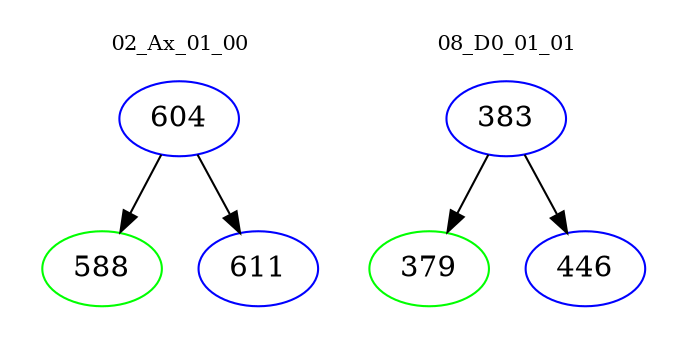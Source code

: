 digraph{
subgraph cluster_0 {
color = white
label = "02_Ax_01_00";
fontsize=10;
T0_604 [label="604", color="blue"]
T0_604 -> T0_588 [color="black"]
T0_588 [label="588", color="green"]
T0_604 -> T0_611 [color="black"]
T0_611 [label="611", color="blue"]
}
subgraph cluster_1 {
color = white
label = "08_D0_01_01";
fontsize=10;
T1_383 [label="383", color="blue"]
T1_383 -> T1_379 [color="black"]
T1_379 [label="379", color="green"]
T1_383 -> T1_446 [color="black"]
T1_446 [label="446", color="blue"]
}
}
